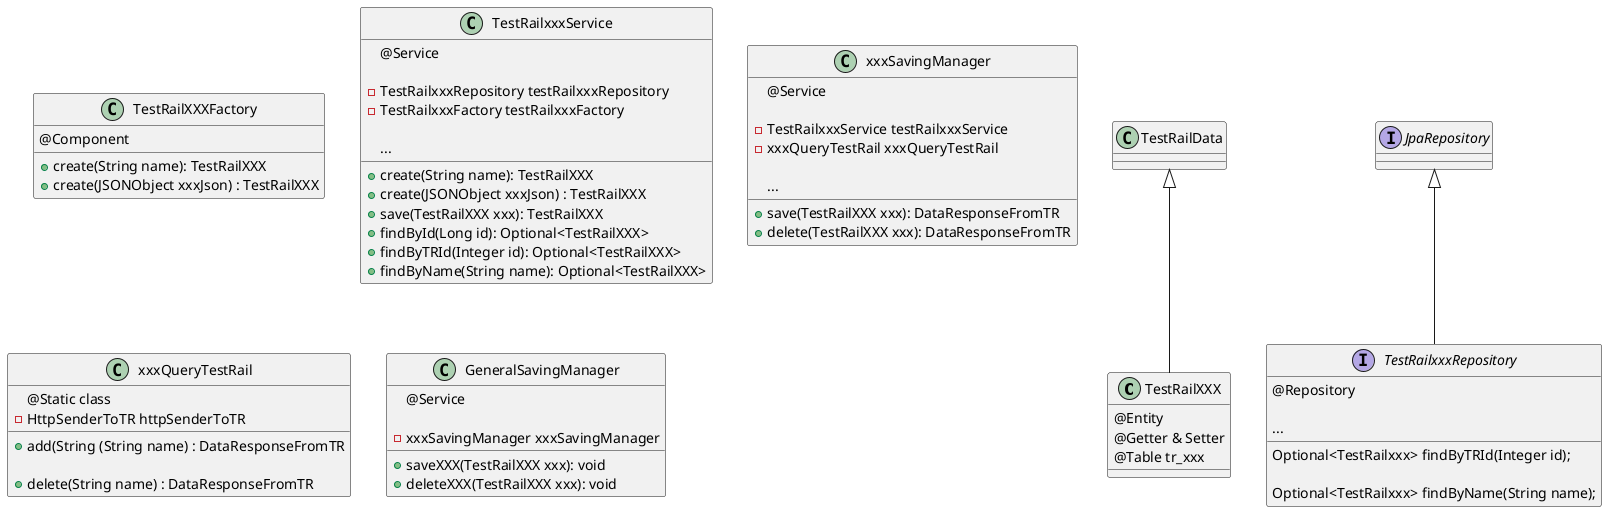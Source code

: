 @startuml
'https://plantuml.com/class-diagram

class TestRailXXX extends TestRailData {
    @Entity
    @Getter & Setter
    @Table tr_xxx
}

class TestRailXXXFactory {
    @Component

    + create(String name): TestRailXXX
    + create(JSONObject xxxJson) : TestRailXXX
}

interface TestRailxxxRepository extends JpaRepository<TestRailXXX, Long> {
    @Repository
    Optional<TestRailxxx> findByTRId(Integer id);

    Optional<TestRailxxx> findByName(String name);
    ...
}

class TestRailxxxService {
    @Service

    - TestRailxxxRepository testRailxxxRepository
    - TestRailxxxFactory testRailxxxFactory

    + create(String name): TestRailXXX
    + create(JSONObject xxxJson) : TestRailXXX
    + save(TestRailXXX xxx): TestRailXXX
    + findById(Long id): Optional<TestRailXXX>
    + findByTRId(Integer id): Optional<TestRailXXX>
    + findByName(String name): Optional<TestRailXXX>
    ...
}

class xxxSavingManager {
    @Service

        - TestRailxxxService testRailxxxService
        - xxxQueryTestRail xxxQueryTestRail

        + save(TestRailXXX xxx): DataResponseFromTR
        + delete(TestRailXXX xxx): DataResponseFromTR
        ...
}

class xxxQueryTestRail {
    @Static class
    - HttpSenderToTR httpSenderToTR

    + add(String (String name) : DataResponseFromTR

    + delete(String name) : DataResponseFromTR
}

class GeneralSavingManager {
    @Service

    - xxxSavingManager xxxSavingManager

    + saveXXX(TestRailXXX xxx): void
    + deleteXXX(TestRailXXX xxx): void
}

@enduml